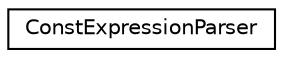 digraph "类继承关系图"
{
 // INTERACTIVE_SVG=YES
 // LATEX_PDF_SIZE
  edge [fontname="Helvetica",fontsize="10",labelfontname="Helvetica",labelfontsize="10"];
  node [fontname="Helvetica",fontsize="10",shape=record];
  rankdir="LR";
  Node0 [label="ConstExpressionParser",height=0.2,width=0.4,color="black", fillcolor="white", style="filled",URL="$db/d82/class_const_expression_parser.html",tooltip=" "];
}

